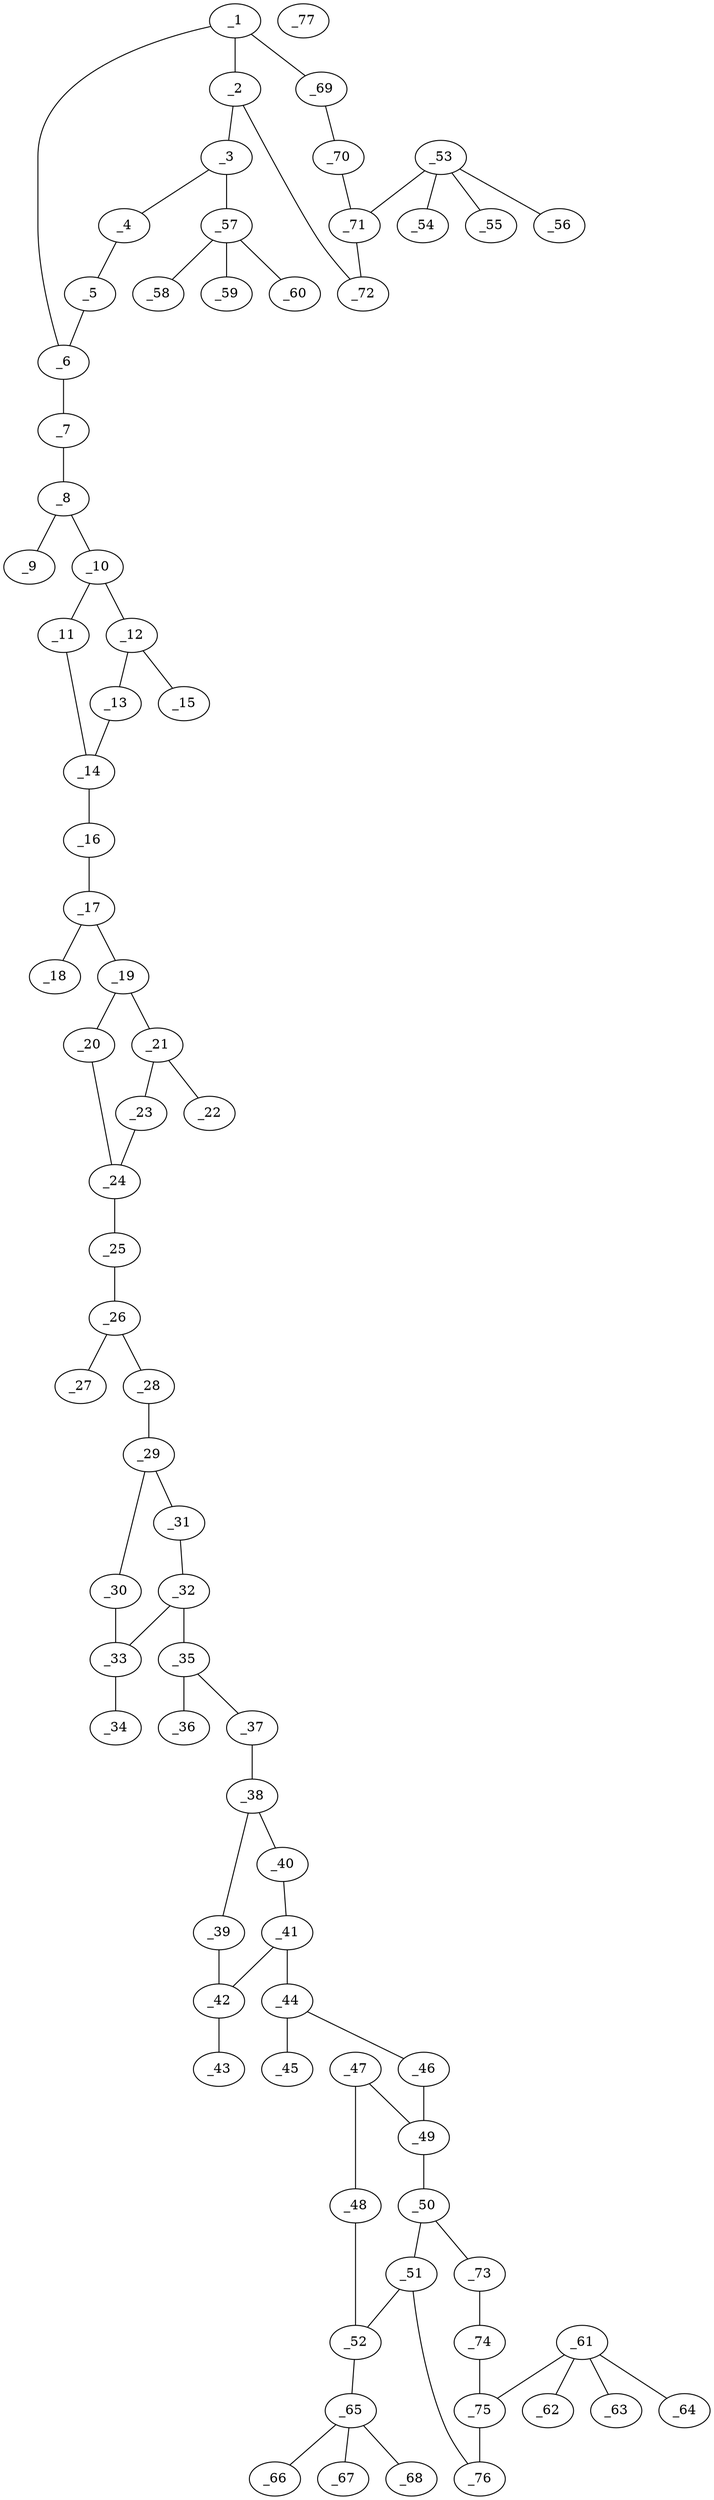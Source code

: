 graph molid651016 {
	_1	 [charge=0,
		chem=1,
		symbol="C  ",
		x="14.186",
		y="-9.5641"];
	_2	 [charge=0,
		chem=1,
		symbol="C  ",
		x="14.186",
		y="-10.5641"];
	_1 -- _2	 [valence=1];
	_6	 [charge=0,
		chem=1,
		symbol="C  ",
		x="13.32",
		y="-9.0641"];
	_1 -- _6	 [valence=2];
	_69	 [charge=0,
		chem=1,
		symbol="C  ",
		x="15.052",
		y="-9.0641"];
	_1 -- _69	 [valence=1];
	_3	 [charge=0,
		chem=1,
		symbol="C  ",
		x="13.32",
		y="-11.0641"];
	_2 -- _3	 [valence=2];
	_72	 [charge=0,
		chem=1,
		symbol="C  ",
		x="15.052",
		y="-11.0641"];
	_2 -- _72	 [valence=1];
	_4	 [charge=0,
		chem=1,
		symbol="C  ",
		x="12.4539",
		y="-10.5641"];
	_3 -- _4	 [valence=1];
	_57	 [charge=0,
		chem=5,
		symbol="S  ",
		x="13.32",
		y="-12.0641"];
	_3 -- _57	 [valence=1];
	_5	 [charge=0,
		chem=1,
		symbol="C  ",
		x="12.4539",
		y="-9.5641"];
	_4 -- _5	 [valence=2];
	_5 -- _6	 [valence=1];
	_7	 [charge=0,
		chem=4,
		symbol="N  ",
		x="13.32",
		y="-8.0641"];
	_6 -- _7	 [valence=1];
	_8	 [charge=0,
		chem=1,
		symbol="C  ",
		x="12.4539",
		y="-7.5641"];
	_7 -- _8	 [valence=1];
	_9	 [charge=0,
		chem=2,
		symbol="O  ",
		x="11.5879",
		y="-8.0641"];
	_8 -- _9	 [valence=2];
	_10	 [charge=0,
		chem=1,
		symbol="C  ",
		x="12.4539",
		y="-6.5641"];
	_8 -- _10	 [valence=1];
	_11	 [charge=0,
		chem=1,
		symbol="C  ",
		x="11.6449",
		y="-5.9763"];
	_10 -- _11	 [valence=2];
	_12	 [charge=0,
		chem=4,
		symbol="N  ",
		x="13.263",
		y="-5.9763"];
	_10 -- _12	 [valence=1];
	_14	 [charge=0,
		chem=1,
		symbol="C  ",
		x="11.954",
		y="-5.0252"];
	_11 -- _14	 [valence=1];
	_13	 [charge=0,
		chem=1,
		symbol="C  ",
		x="12.954",
		y="-5.0252"];
	_12 -- _13	 [valence=1];
	_15	 [charge=0,
		chem=1,
		symbol="C  ",
		x="14.214",
		y="-6.2853"];
	_12 -- _15	 [valence=1];
	_13 -- _14	 [valence=2];
	_16	 [charge=0,
		chem=4,
		symbol="N  ",
		x="11.3662",
		y="-4.2162"];
	_14 -- _16	 [valence=1];
	_17	 [charge=0,
		chem=1,
		symbol="C  ",
		x="11.7729",
		y="-3.3027"];
	_16 -- _17	 [valence=1];
	_18	 [charge=0,
		chem=2,
		symbol="O  ",
		x="12.7674",
		y="-3.1982"];
	_17 -- _18	 [valence=2];
	_19	 [charge=0,
		chem=1,
		symbol="C  ",
		x="11.1851",
		y="-2.4937"];
	_17 -- _19	 [valence=1];
	_20	 [charge=0,
		chem=1,
		symbol="C  ",
		x="10.1851",
		y="-2.4937"];
	_19 -- _20	 [valence=2];
	_21	 [charge=0,
		chem=4,
		symbol="N  ",
		x="11.4941",
		y="-1.5426"];
	_19 -- _21	 [valence=1];
	_24	 [charge=0,
		chem=1,
		symbol="C  ",
		x="9.8761",
		y="-1.5426"];
	_20 -- _24	 [valence=1];
	_22	 [charge=0,
		chem=1,
		symbol="C  ",
		x="12.4452",
		y="-1.2336"];
	_21 -- _22	 [valence=1];
	_23	 [charge=0,
		chem=1,
		symbol="C  ",
		x="10.6851",
		y="-0.9548"];
	_21 -- _23	 [valence=1];
	_23 -- _24	 [valence=2];
	_25	 [charge=0,
		chem=4,
		symbol="N  ",
		x="8.9251",
		y="-1.2336"];
	_24 -- _25	 [valence=1];
	_26	 [charge=0,
		chem=1,
		symbol="C  ",
		x="8.7171",
		y="-0.2554"];
	_25 -- _26	 [valence=1];
	_27	 [charge=0,
		chem=2,
		symbol="O  ",
		x="9.4603",
		y="0.4137"];
	_26 -- _27	 [valence=2];
	_28	 [charge=0,
		chem=4,
		symbol="N  ",
		x="7.7661",
		y="0.0536"];
	_26 -- _28	 [valence=1];
	_29	 [charge=0,
		chem=1,
		symbol="C  ",
		x="7.5582",
		y="1.0317"];
	_28 -- _29	 [valence=1];
	_30	 [charge=0,
		chem=1,
		symbol="C  ",
		x="6.6446",
		y="1.4385"];
	_29 -- _30	 [valence=2];
	_31	 [charge=0,
		chem=1,
		symbol="C  ",
		x="8.2273",
		y="1.7749"];
	_29 -- _31	 [valence=1];
	_33	 [charge=0,
		chem=4,
		symbol="N  ",
		x="6.7492",
		y="2.433"];
	_30 -- _33	 [valence=1];
	_32	 [charge=0,
		chem=1,
		symbol="C  ",
		x="7.7273",
		y="2.6409"];
	_31 -- _32	 [valence=2];
	_32 -- _33	 [valence=1];
	_35	 [charge=0,
		chem=1,
		symbol="C  ",
		x="8.1341",
		y="3.5544"];
	_32 -- _35	 [valence=1];
	_34	 [charge=0,
		chem=1,
		symbol="C  ",
		x="6.006",
		y="3.1021"];
	_33 -- _34	 [valence=1];
	_36	 [charge=0,
		chem=2,
		symbol="O  ",
		x="9.1286",
		y="3.659"];
	_35 -- _36	 [valence=2];
	_37	 [charge=0,
		chem=4,
		symbol="N  ",
		x="7.5463",
		y="4.3635"];
	_35 -- _37	 [valence=1];
	_38	 [charge=0,
		chem=1,
		symbol="C  ",
		x="7.953",
		y="5.277"];
	_37 -- _38	 [valence=1];
	_39	 [charge=0,
		chem=1,
		symbol="C  ",
		x="8.9312",
		y="5.4849"];
	_38 -- _39	 [valence=2];
	_40	 [charge=0,
		chem=1,
		symbol="C  ",
		x="7.453",
		y="6.143"];
	_38 -- _40	 [valence=1];
	_42	 [charge=0,
		chem=4,
		symbol="N  ",
		x="9.0357",
		y="6.4794"];
	_39 -- _42	 [valence=1];
	_41	 [charge=0,
		chem=1,
		symbol="C  ",
		x="8.1222",
		y="6.8862"];
	_40 -- _41	 [valence=2];
	_41 -- _42	 [valence=1];
	_44	 [charge=0,
		chem=1,
		symbol="C  ",
		x="7.9142",
		y="7.8643"];
	_41 -- _44	 [valence=1];
	_43	 [charge=0,
		chem=1,
		symbol="C  ",
		x="9.9017",
		y="6.9794"];
	_42 -- _43	 [valence=1];
	_45	 [charge=0,
		chem=2,
		symbol="O  ",
		x="8.6574",
		y="8.5335"];
	_44 -- _45	 [valence=2];
	_46	 [charge=0,
		chem=4,
		symbol="N  ",
		x="6.9632",
		y="8.1734"];
	_44 -- _46	 [valence=1];
	_49	 [charge=0,
		chem=1,
		symbol="C  ",
		x="6.7553",
		y="9.1515"];
	_46 -- _49	 [valence=1];
	_47	 [charge=0,
		chem=1,
		symbol="C  ",
		x="7.4984",
		y="9.8206"];
	_48	 [charge=0,
		chem=1,
		symbol="C  ",
		x="7.2905",
		y="10.7988"];
	_47 -- _48	 [valence=1];
	_47 -- _49	 [valence=2];
	_52	 [charge=0,
		chem=1,
		symbol="C  ",
		x="6.3395",
		y="11.1078"];
	_48 -- _52	 [valence=2];
	_50	 [charge=0,
		chem=1,
		symbol="C  ",
		x="5.8042",
		y="9.4605"];
	_49 -- _50	 [valence=1];
	_51	 [charge=0,
		chem=1,
		symbol="C  ",
		x="5.5963",
		y="10.4387"];
	_50 -- _51	 [valence=2];
	_73	 [charge=0,
		chem=1,
		symbol="C  ",
		x="5.0611",
		y="8.7914"];
	_50 -- _73	 [valence=1];
	_51 -- _52	 [valence=1];
	_76	 [charge=0,
		chem=1,
		symbol="C  ",
		x="4.6453",
		y="10.7477"];
	_51 -- _76	 [valence=1];
	_65	 [charge=0,
		chem=5,
		symbol="S  ",
		x="6.1316",
		y="12.0859"];
	_52 -- _65	 [valence=1];
	_53	 [charge=0,
		chem=5,
		symbol="S  ",
		x="16.7841",
		y="-11.0641"];
	_54	 [charge=0,
		chem=2,
		symbol="O  ",
		x="17.6501",
		y="-11.5641"];
	_53 -- _54	 [valence=2];
	_55	 [charge=0,
		chem=2,
		symbol="O  ",
		x="16.2841",
		y="-11.9301"];
	_53 -- _55	 [valence=2];
	_56	 [charge=0,
		chem=2,
		symbol="O  ",
		x="17.2841",
		y="-10.1981"];
	_53 -- _56	 [valence=1];
	_71	 [charge=0,
		chem=1,
		symbol="C  ",
		x="15.918",
		y="-10.5641"];
	_53 -- _71	 [valence=1];
	_58	 [charge=0,
		chem=2,
		symbol="O  ",
		x="13.3199",
		y="-13.0641"];
	_57 -- _58	 [valence=2];
	_59	 [charge=0,
		chem=2,
		symbol="O  ",
		x="14.32",
		y="-12.0641"];
	_57 -- _59	 [valence=2];
	_60	 [charge=0,
		chem=2,
		symbol="O  ",
		x="12.32",
		y="-12.0641"];
	_57 -- _60	 [valence=1];
	_61	 [charge=0,
		chem=5,
		symbol="S  ",
		x="2.9511",
		y="10.3876"];
	_62	 [charge=0,
		chem=2,
		symbol="O  ",
		x=2,
		y="10.6966"];
	_61 -- _62	 [valence=2];
	_63	 [charge=0,
		chem=2,
		symbol="O  ",
		x="3.2601",
		y="11.3386"];
	_61 -- _63	 [valence=2];
	_64	 [charge=0,
		chem=2,
		symbol="O  ",
		x="2.642",
		y="9.4365"];
	_61 -- _64	 [valence=1];
	_75	 [charge=0,
		chem=1,
		symbol="C  ",
		x="3.9021",
		y="10.0786"];
	_61 -- _75	 [valence=1];
	_66	 [charge=0,
		chem=2,
		symbol="O  ",
		x="5.9236",
		y="13.0641"];
	_65 -- _66	 [valence=2];
	_67	 [charge=0,
		chem=2,
		symbol="O  ",
		x="5.1534",
		y="11.878"];
	_65 -- _67	 [valence=2];
	_68	 [charge=0,
		chem=2,
		symbol="O  ",
		x="7.1097",
		y="12.2939"];
	_65 -- _68	 [valence=1];
	_70	 [charge=0,
		chem=1,
		symbol="C  ",
		x="15.918",
		y="-9.5641"];
	_69 -- _70	 [valence=2];
	_70 -- _71	 [valence=1];
	_71 -- _72	 [valence=2];
	_74	 [charge=0,
		chem=1,
		symbol="C  ",
		x="4.11",
		y="9.1004"];
	_73 -- _74	 [valence=2];
	_74 -- _75	 [valence=1];
	_75 -- _76	 [valence=2];
	_77	 [charge=0,
		chem=29,
		symbol="Na ",
		x="19.6501",
		y=0];
}
